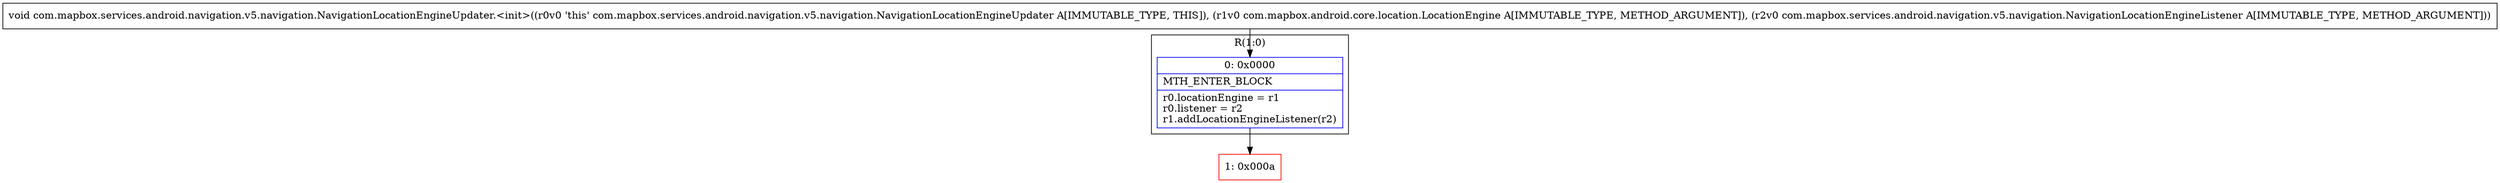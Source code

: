 digraph "CFG forcom.mapbox.services.android.navigation.v5.navigation.NavigationLocationEngineUpdater.\<init\>(Lcom\/mapbox\/android\/core\/location\/LocationEngine;Lcom\/mapbox\/services\/android\/navigation\/v5\/navigation\/NavigationLocationEngineListener;)V" {
subgraph cluster_Region_542375211 {
label = "R(1:0)";
node [shape=record,color=blue];
Node_0 [shape=record,label="{0\:\ 0x0000|MTH_ENTER_BLOCK\l|r0.locationEngine = r1\lr0.listener = r2\lr1.addLocationEngineListener(r2)\l}"];
}
Node_1 [shape=record,color=red,label="{1\:\ 0x000a}"];
MethodNode[shape=record,label="{void com.mapbox.services.android.navigation.v5.navigation.NavigationLocationEngineUpdater.\<init\>((r0v0 'this' com.mapbox.services.android.navigation.v5.navigation.NavigationLocationEngineUpdater A[IMMUTABLE_TYPE, THIS]), (r1v0 com.mapbox.android.core.location.LocationEngine A[IMMUTABLE_TYPE, METHOD_ARGUMENT]), (r2v0 com.mapbox.services.android.navigation.v5.navigation.NavigationLocationEngineListener A[IMMUTABLE_TYPE, METHOD_ARGUMENT])) }"];
MethodNode -> Node_0;
Node_0 -> Node_1;
}

